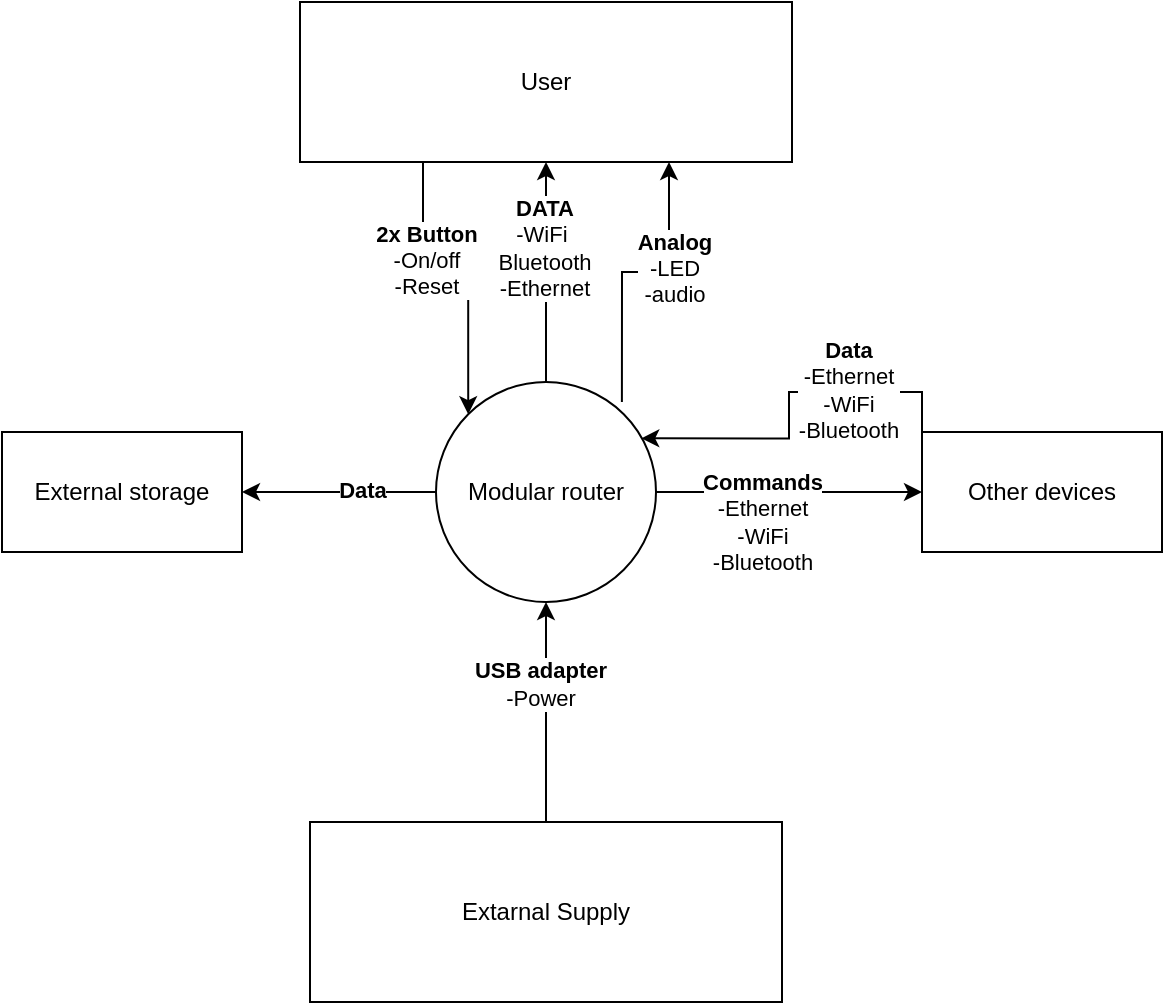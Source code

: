 <mxfile version="20.3.6" type="github" pages="2">
  <diagram id="SPoGRJfIo3nXrWjkhOdd" name="DCD">
    <mxGraphModel dx="788" dy="527" grid="1" gridSize="10" guides="1" tooltips="1" connect="1" arrows="1" fold="1" page="1" pageScale="1" pageWidth="827" pageHeight="1169" math="0" shadow="0">
      <root>
        <mxCell id="0" />
        <mxCell id="1" parent="0" />
        <mxCell id="7IUleXDW4cabAlwI7-a3-6" style="edgeStyle=orthogonalEdgeStyle;rounded=0;orthogonalLoop=1;jettySize=auto;html=1;exitX=0.5;exitY=0;exitDx=0;exitDy=0;entryX=0.5;entryY=1;entryDx=0;entryDy=0;" parent="1" source="7IUleXDW4cabAlwI7-a3-1" target="7IUleXDW4cabAlwI7-a3-2" edge="1">
          <mxGeometry relative="1" as="geometry" />
        </mxCell>
        <mxCell id="7IUleXDW4cabAlwI7-a3-7" value="&lt;b&gt;DATA&lt;/b&gt;&lt;br&gt;-WiFi&amp;nbsp;&lt;br&gt;Bluetooth&lt;br&gt;-Ethernet" style="edgeLabel;html=1;align=center;verticalAlign=middle;resizable=0;points=[];" parent="7IUleXDW4cabAlwI7-a3-6" vertex="1" connectable="0">
          <mxGeometry x="0.218" y="1" relative="1" as="geometry">
            <mxPoint as="offset" />
          </mxGeometry>
        </mxCell>
        <mxCell id="LI1ZWbjkkbRP-smUm5Fb-3" style="edgeStyle=orthogonalEdgeStyle;rounded=0;orthogonalLoop=1;jettySize=auto;html=1;exitX=1;exitY=0.5;exitDx=0;exitDy=0;entryX=0;entryY=0.5;entryDx=0;entryDy=0;" parent="1" source="7IUleXDW4cabAlwI7-a3-1" target="LI1ZWbjkkbRP-smUm5Fb-1" edge="1">
          <mxGeometry relative="1" as="geometry">
            <mxPoint x="610" y="420" as="targetPoint" />
            <Array as="points" />
          </mxGeometry>
        </mxCell>
        <mxCell id="LI1ZWbjkkbRP-smUm5Fb-4" value="&lt;b&gt;Commands&lt;br&gt;&lt;/b&gt;-Ethernet&lt;br&gt;-WiFi&lt;br&gt;-Bluetooth&lt;br&gt;" style="edgeLabel;html=1;align=center;verticalAlign=middle;resizable=0;points=[];" parent="LI1ZWbjkkbRP-smUm5Fb-3" vertex="1" connectable="0">
          <mxGeometry x="-0.154" y="-1" relative="1" as="geometry">
            <mxPoint x="-4" y="14" as="offset" />
          </mxGeometry>
        </mxCell>
        <mxCell id="LI1ZWbjkkbRP-smUm5Fb-12" style="edgeStyle=orthogonalEdgeStyle;rounded=0;orthogonalLoop=1;jettySize=auto;html=1;exitX=0;exitY=0.5;exitDx=0;exitDy=0;entryX=1;entryY=0.5;entryDx=0;entryDy=0;" parent="1" source="7IUleXDW4cabAlwI7-a3-1" target="LI1ZWbjkkbRP-smUm5Fb-11" edge="1">
          <mxGeometry relative="1" as="geometry" />
        </mxCell>
        <mxCell id="LI1ZWbjkkbRP-smUm5Fb-13" value="&lt;b&gt;Data&lt;/b&gt;" style="edgeLabel;html=1;align=center;verticalAlign=middle;resizable=0;points=[];" parent="LI1ZWbjkkbRP-smUm5Fb-12" vertex="1" connectable="0">
          <mxGeometry x="-0.236" y="-1" relative="1" as="geometry">
            <mxPoint as="offset" />
          </mxGeometry>
        </mxCell>
        <mxCell id="7IUleXDW4cabAlwI7-a3-1" value="Modular router" style="ellipse;whiteSpace=wrap;html=1;aspect=fixed;" parent="1" vertex="1">
          <mxGeometry x="357" y="330" width="110" height="110" as="geometry" />
        </mxCell>
        <mxCell id="kJUu2zwSgjsIc3CQlZ3C-1" style="edgeStyle=orthogonalEdgeStyle;rounded=0;orthogonalLoop=1;jettySize=auto;html=1;exitX=0.25;exitY=1;exitDx=0;exitDy=0;entryX=0;entryY=0;entryDx=0;entryDy=0;" parent="1" source="7IUleXDW4cabAlwI7-a3-2" target="7IUleXDW4cabAlwI7-a3-1" edge="1">
          <mxGeometry relative="1" as="geometry" />
        </mxCell>
        <mxCell id="kJUu2zwSgjsIc3CQlZ3C-3" value="&lt;b&gt;2x Button&lt;/b&gt;&lt;br&gt;-On/off&lt;br&gt;-Reset" style="edgeLabel;html=1;align=center;verticalAlign=middle;resizable=0;points=[];" parent="kJUu2zwSgjsIc3CQlZ3C-1" vertex="1" connectable="0">
          <mxGeometry x="-0.349" y="1" relative="1" as="geometry">
            <mxPoint as="offset" />
          </mxGeometry>
        </mxCell>
        <mxCell id="kJUu2zwSgjsIc3CQlZ3C-2" style="edgeStyle=orthogonalEdgeStyle;rounded=0;orthogonalLoop=1;jettySize=auto;html=1;exitX=0.75;exitY=1;exitDx=0;exitDy=0;entryX=0.845;entryY=0.091;entryDx=0;entryDy=0;entryPerimeter=0;startArrow=classic;startFill=1;endArrow=none;endFill=0;" parent="1" source="7IUleXDW4cabAlwI7-a3-2" target="7IUleXDW4cabAlwI7-a3-1" edge="1">
          <mxGeometry relative="1" as="geometry" />
        </mxCell>
        <mxCell id="kJUu2zwSgjsIc3CQlZ3C-4" value="&lt;b&gt;Analog&lt;br&gt;&lt;/b&gt;-LED&lt;br&gt;-audio" style="edgeLabel;html=1;align=center;verticalAlign=middle;resizable=0;points=[];" parent="kJUu2zwSgjsIc3CQlZ3C-2" vertex="1" connectable="0">
          <mxGeometry x="-0.264" y="2" relative="1" as="geometry">
            <mxPoint as="offset" />
          </mxGeometry>
        </mxCell>
        <mxCell id="7IUleXDW4cabAlwI7-a3-2" value="User" style="rounded=0;whiteSpace=wrap;html=1;" parent="1" vertex="1">
          <mxGeometry x="289" y="140" width="246" height="80" as="geometry" />
        </mxCell>
        <mxCell id="7IUleXDW4cabAlwI7-a3-4" style="edgeStyle=orthogonalEdgeStyle;rounded=0;orthogonalLoop=1;jettySize=auto;html=1;exitX=0.5;exitY=0;exitDx=0;exitDy=0;entryX=0.5;entryY=1;entryDx=0;entryDy=0;" parent="1" source="7IUleXDW4cabAlwI7-a3-3" target="7IUleXDW4cabAlwI7-a3-1" edge="1">
          <mxGeometry relative="1" as="geometry" />
        </mxCell>
        <mxCell id="7IUleXDW4cabAlwI7-a3-5" value="&lt;b&gt;USB adapter&lt;/b&gt;&lt;br&gt;-Power" style="edgeLabel;html=1;align=center;verticalAlign=middle;resizable=0;points=[];" parent="7IUleXDW4cabAlwI7-a3-4" vertex="1" connectable="0">
          <mxGeometry x="0.255" y="3" relative="1" as="geometry">
            <mxPoint as="offset" />
          </mxGeometry>
        </mxCell>
        <mxCell id="7IUleXDW4cabAlwI7-a3-3" value="Extarnal Supply" style="rounded=0;whiteSpace=wrap;html=1;" parent="1" vertex="1">
          <mxGeometry x="294" y="550" width="236" height="90" as="geometry" />
        </mxCell>
        <mxCell id="LI1ZWbjkkbRP-smUm5Fb-6" style="edgeStyle=orthogonalEdgeStyle;rounded=0;orthogonalLoop=1;jettySize=auto;html=1;exitX=0;exitY=0;exitDx=0;exitDy=0;entryX=0.933;entryY=0.256;entryDx=0;entryDy=0;entryPerimeter=0;" parent="1" source="LI1ZWbjkkbRP-smUm5Fb-1" target="7IUleXDW4cabAlwI7-a3-1" edge="1">
          <mxGeometry relative="1" as="geometry" />
        </mxCell>
        <mxCell id="LI1ZWbjkkbRP-smUm5Fb-7" value="&lt;b&gt;Data&lt;br&gt;&lt;/b&gt;-Ethernet&lt;br&gt;-WiFi&lt;br&gt;-Bluetooth" style="edgeLabel;html=1;align=center;verticalAlign=middle;resizable=0;points=[];" parent="LI1ZWbjkkbRP-smUm5Fb-6" vertex="1" connectable="0">
          <mxGeometry x="-0.524" y="-1" relative="1" as="geometry">
            <mxPoint x="-14" as="offset" />
          </mxGeometry>
        </mxCell>
        <mxCell id="LI1ZWbjkkbRP-smUm5Fb-1" value="Other devices" style="rounded=0;whiteSpace=wrap;html=1;" parent="1" vertex="1">
          <mxGeometry x="600" y="355" width="120" height="60" as="geometry" />
        </mxCell>
        <mxCell id="LI1ZWbjkkbRP-smUm5Fb-11" value="External storage" style="rounded=0;whiteSpace=wrap;html=1;" parent="1" vertex="1">
          <mxGeometry x="140" y="355" width="120" height="60" as="geometry" />
        </mxCell>
      </root>
    </mxGraphModel>
  </diagram>
  <diagram id="-DNAk5d4yID3ze5oF7kJ" name="Page-2">
    <mxGraphModel dx="1038" dy="579" grid="1" gridSize="10" guides="1" tooltips="1" connect="1" arrows="1" fold="1" page="1" pageScale="1" pageWidth="827" pageHeight="1169" math="0" shadow="0">
      <root>
        <mxCell id="0" />
        <mxCell id="1" parent="0" />
        <mxCell id="OMcvGehCsrO_ec9atjJm-6" value="" style="group" vertex="1" connectable="0" parent="1">
          <mxGeometry x="50" y="40" width="700.12" height="499.704" as="geometry" />
        </mxCell>
        <mxCell id="OMcvGehCsrO_ec9atjJm-4" value="" style="shape=image;verticalLabelPosition=bottom;labelBackgroundColor=default;verticalAlign=top;aspect=fixed;imageAspect=0;image=https://raw.githubusercontent.com/AchimPieters/esp32-homekit-camera/master/Images/ESP32-VROOM-32D-PINOUT.png;clipPath=inset(0% 0% 0% 12.67%);" vertex="1" parent="OMcvGehCsrO_ec9atjJm-6">
          <mxGeometry width="700.12" height="499.704" as="geometry" />
        </mxCell>
        <mxCell id="OMcvGehCsrO_ec9atjJm-3" value="" style="shape=image;verticalLabelPosition=bottom;labelBackgroundColor=default;verticalAlign=top;aspect=fixed;imageAspect=0;image=https://raw.githubusercontent.com/AchimPieters/esp32-homekit-camera/master/Images/ESP32-VROOM-32D-PINOUT.png;clipPath=inset(6.68% 89.33% 71.39% 0%);" vertex="1" parent="OMcvGehCsrO_ec9atjJm-6">
          <mxGeometry x="510.12" y="255" width="117.09" height="150" as="geometry" />
        </mxCell>
        <mxCell id="OMcvGehCsrO_ec9atjJm-5" value="" style="shape=image;verticalLabelPosition=bottom;labelBackgroundColor=default;verticalAlign=top;aspect=fixed;imageAspect=0;image=https://raw.githubusercontent.com/AchimPieters/esp32-homekit-camera/master/Images/ESP32-VROOM-32D-PINOUT.png;clipPath=inset(28.61% 89.33% 53.74% 0%);" vertex="1" parent="OMcvGehCsrO_ec9atjJm-6">
          <mxGeometry x="80.12" y="265" width="126.06" height="130" as="geometry" />
        </mxCell>
      </root>
    </mxGraphModel>
  </diagram>
</mxfile>
